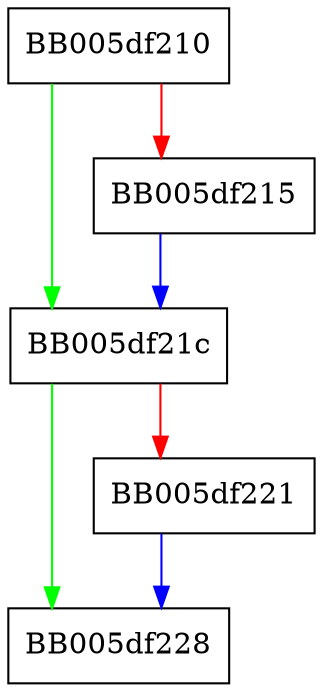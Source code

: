 digraph EVP_PKEY_meth_get_paramgen {
  node [shape="box"];
  graph [splines=ortho];
  BB005df210 -> BB005df21c [color="green"];
  BB005df210 -> BB005df215 [color="red"];
  BB005df215 -> BB005df21c [color="blue"];
  BB005df21c -> BB005df228 [color="green"];
  BB005df21c -> BB005df221 [color="red"];
  BB005df221 -> BB005df228 [color="blue"];
}